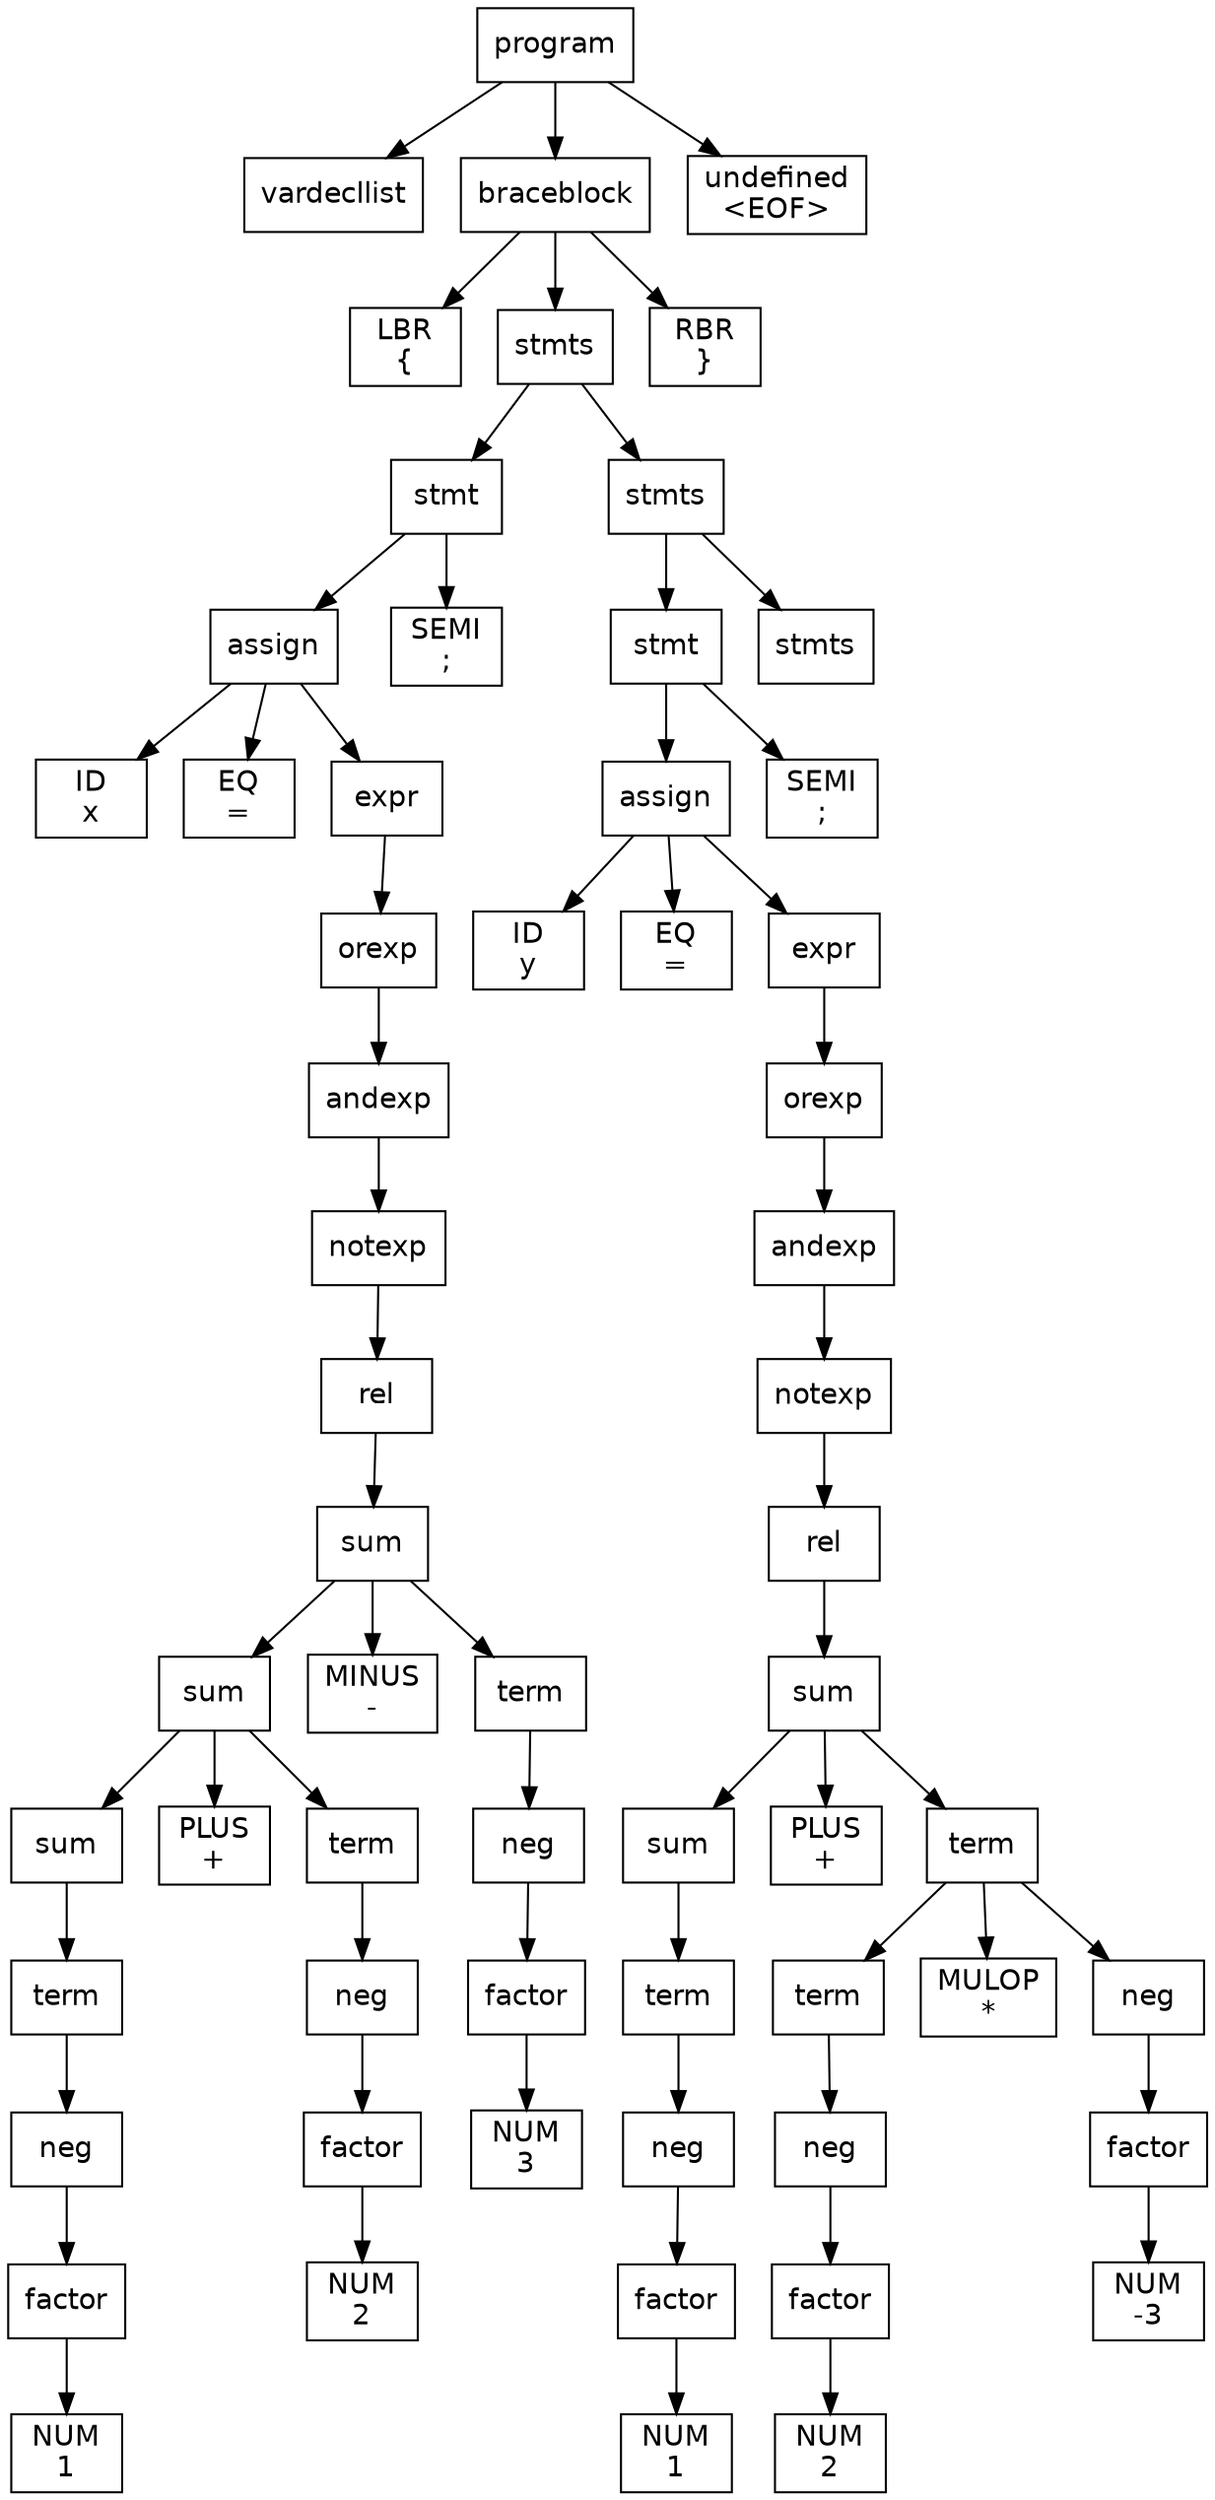 digraph d{
node [fontname="Helvetica",shape=box];
n0 [label=<program>];
n1 [label=<vardecllist>];
n2 [label=<braceblock>];
n3 [label=<LBR<br/>{>];
n4 [label=<stmts>];
n5 [label=<stmt>];
n6 [label=<assign>];
n7 [label=<ID<br/>x>];
n8 [label=<EQ<br/>=>];
n9 [label=<expr>];
n10 [label=<orexp>];
n11 [label=<andexp>];
n12 [label=<notexp>];
n13 [label=<rel>];
n14 [label=<sum>];
n15 [label=<sum>];
n16 [label=<sum>];
n17 [label=<term>];
n18 [label=<neg>];
n19 [label=<factor>];
n20 [label=<NUM<br/>1>];
n21 [label=<PLUS<br/>+>];
n22 [label=<term>];
n23 [label=<neg>];
n24 [label=<factor>];
n25 [label=<NUM<br/>2>];
n26 [label=<MINUS<br/>->];
n27 [label=<term>];
n28 [label=<neg>];
n29 [label=<factor>];
n30 [label=<NUM<br/>3>];
n31 [label=<SEMI<br/>;>];
n32 [label=<stmts>];
n33 [label=<stmt>];
n34 [label=<assign>];
n35 [label=<ID<br/>y>];
n36 [label=<EQ<br/>=>];
n37 [label=<expr>];
n38 [label=<orexp>];
n39 [label=<andexp>];
n40 [label=<notexp>];
n41 [label=<rel>];
n42 [label=<sum>];
n43 [label=<sum>];
n44 [label=<term>];
n45 [label=<neg>];
n46 [label=<factor>];
n47 [label=<NUM<br/>1>];
n48 [label=<PLUS<br/>+>];
n49 [label=<term>];
n50 [label=<term>];
n51 [label=<neg>];
n52 [label=<factor>];
n53 [label=<NUM<br/>2>];
n54 [label=<MULOP<br/>*>];
n55 [label=<neg>];
n56 [label=<factor>];
n57 [label=<NUM<br/>-3>];
n58 [label=<SEMI<br/>;>];
n59 [label=<stmts>];
n60 [label=<RBR<br/>}>];
n61 [label=<undefined<br/>&lt;EOF&gt;>];
n0 -> n1;
n0 -> n2;
n0 -> n61;
n2 -> n3;
n2 -> n4;
n2 -> n60;
n4 -> n5;
n4 -> n32;
n5 -> n6;
n5 -> n31;
n6 -> n7;
n6 -> n8;
n6 -> n9;
n9 -> n10;
n10 -> n11;
n11 -> n12;
n12 -> n13;
n13 -> n14;
n14 -> n15;
n14 -> n26;
n14 -> n27;
n15 -> n16;
n15 -> n21;
n15 -> n22;
n16 -> n17;
n17 -> n18;
n18 -> n19;
n19 -> n20;
n22 -> n23;
n23 -> n24;
n24 -> n25;
n27 -> n28;
n28 -> n29;
n29 -> n30;
n32 -> n33;
n32 -> n59;
n33 -> n34;
n33 -> n58;
n34 -> n35;
n34 -> n36;
n34 -> n37;
n37 -> n38;
n38 -> n39;
n39 -> n40;
n40 -> n41;
n41 -> n42;
n42 -> n43;
n42 -> n48;
n42 -> n49;
n43 -> n44;
n44 -> n45;
n45 -> n46;
n46 -> n47;
n49 -> n50;
n49 -> n54;
n49 -> n55;
n50 -> n51;
n51 -> n52;
n52 -> n53;
n55 -> n56;
n56 -> n57;
}